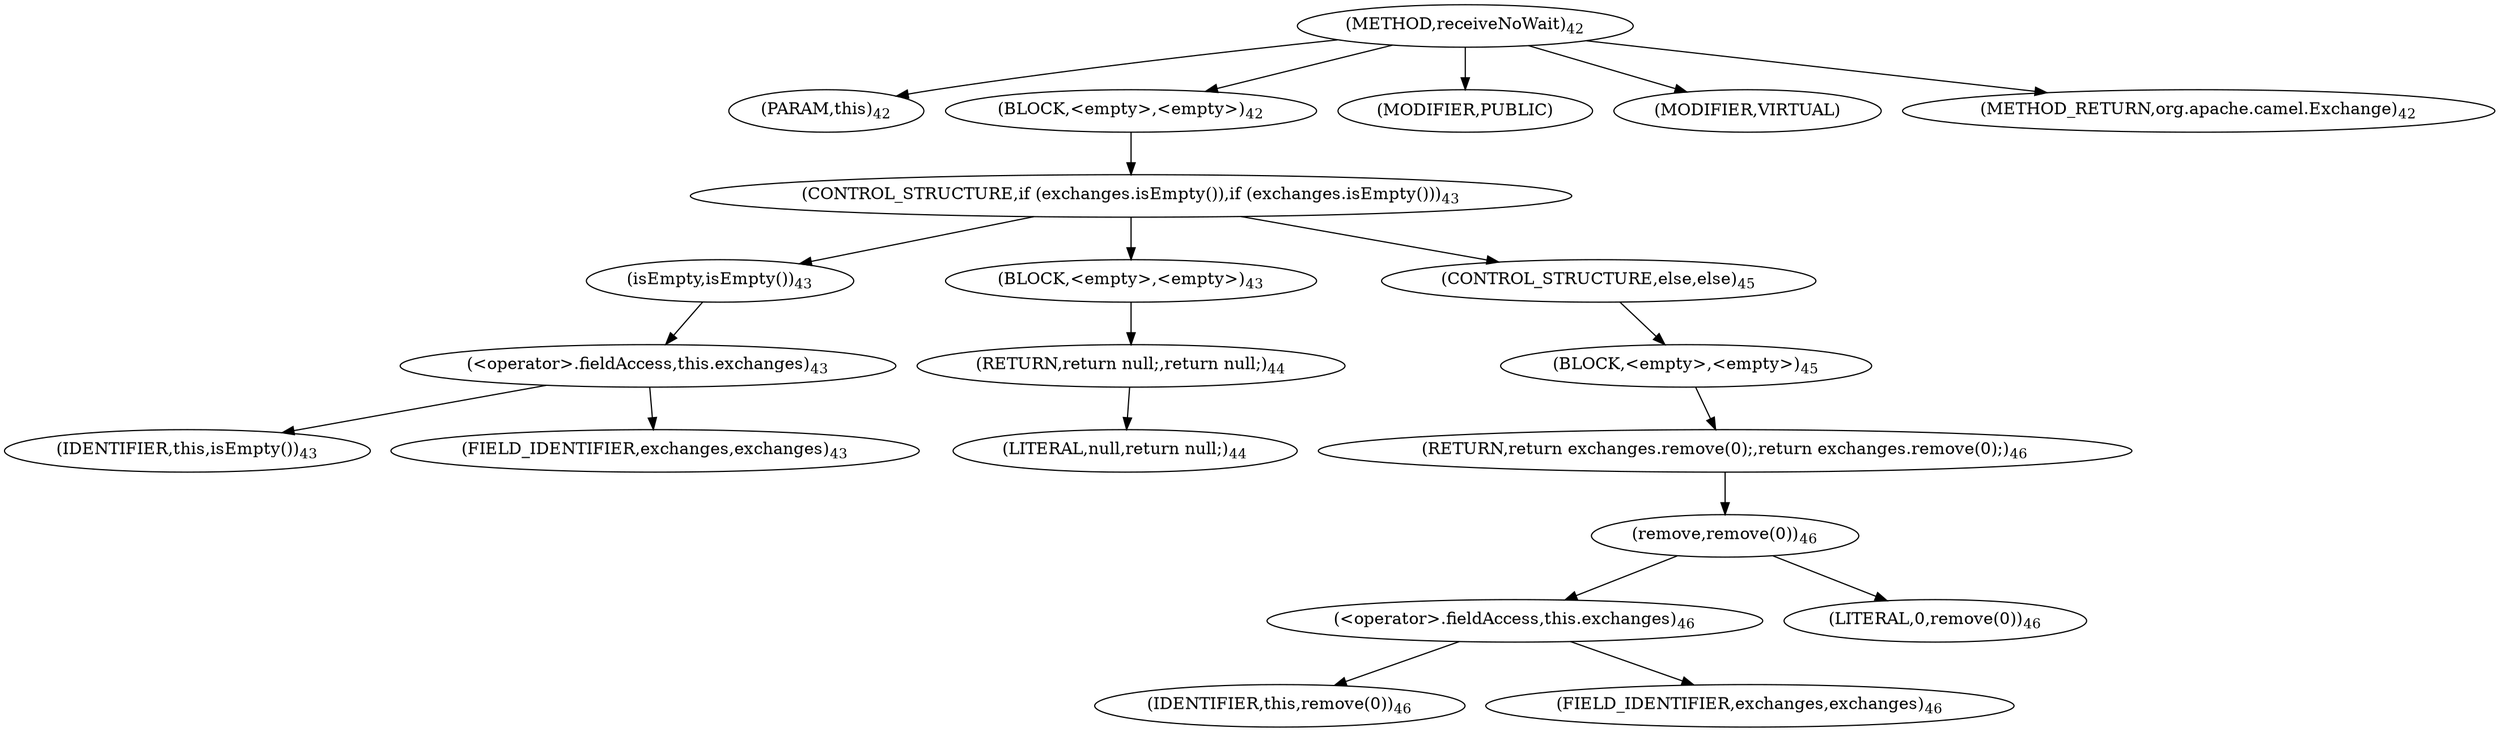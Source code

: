 digraph "receiveNoWait" {  
"39" [label = <(METHOD,receiveNoWait)<SUB>42</SUB>> ]
"40" [label = <(PARAM,this)<SUB>42</SUB>> ]
"41" [label = <(BLOCK,&lt;empty&gt;,&lt;empty&gt;)<SUB>42</SUB>> ]
"42" [label = <(CONTROL_STRUCTURE,if (exchanges.isEmpty()),if (exchanges.isEmpty()))<SUB>43</SUB>> ]
"43" [label = <(isEmpty,isEmpty())<SUB>43</SUB>> ]
"44" [label = <(&lt;operator&gt;.fieldAccess,this.exchanges)<SUB>43</SUB>> ]
"45" [label = <(IDENTIFIER,this,isEmpty())<SUB>43</SUB>> ]
"46" [label = <(FIELD_IDENTIFIER,exchanges,exchanges)<SUB>43</SUB>> ]
"47" [label = <(BLOCK,&lt;empty&gt;,&lt;empty&gt;)<SUB>43</SUB>> ]
"48" [label = <(RETURN,return null;,return null;)<SUB>44</SUB>> ]
"49" [label = <(LITERAL,null,return null;)<SUB>44</SUB>> ]
"50" [label = <(CONTROL_STRUCTURE,else,else)<SUB>45</SUB>> ]
"51" [label = <(BLOCK,&lt;empty&gt;,&lt;empty&gt;)<SUB>45</SUB>> ]
"52" [label = <(RETURN,return exchanges.remove(0);,return exchanges.remove(0);)<SUB>46</SUB>> ]
"53" [label = <(remove,remove(0))<SUB>46</SUB>> ]
"54" [label = <(&lt;operator&gt;.fieldAccess,this.exchanges)<SUB>46</SUB>> ]
"55" [label = <(IDENTIFIER,this,remove(0))<SUB>46</SUB>> ]
"56" [label = <(FIELD_IDENTIFIER,exchanges,exchanges)<SUB>46</SUB>> ]
"57" [label = <(LITERAL,0,remove(0))<SUB>46</SUB>> ]
"58" [label = <(MODIFIER,PUBLIC)> ]
"59" [label = <(MODIFIER,VIRTUAL)> ]
"60" [label = <(METHOD_RETURN,org.apache.camel.Exchange)<SUB>42</SUB>> ]
  "39" -> "40" 
  "39" -> "41" 
  "39" -> "58" 
  "39" -> "59" 
  "39" -> "60" 
  "41" -> "42" 
  "42" -> "43" 
  "42" -> "47" 
  "42" -> "50" 
  "43" -> "44" 
  "44" -> "45" 
  "44" -> "46" 
  "47" -> "48" 
  "48" -> "49" 
  "50" -> "51" 
  "51" -> "52" 
  "52" -> "53" 
  "53" -> "54" 
  "53" -> "57" 
  "54" -> "55" 
  "54" -> "56" 
}
